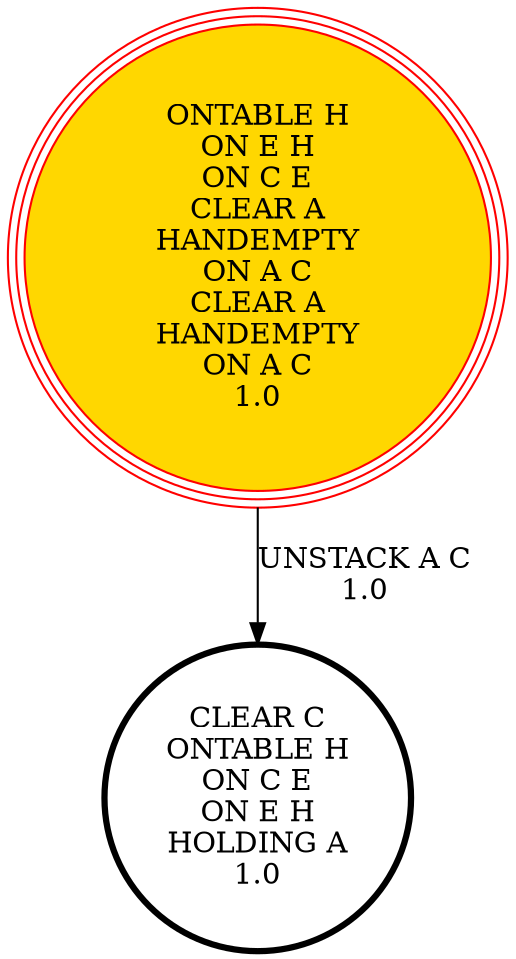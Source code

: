 digraph {
"ONTABLE H\nON E H\nON C E\nCLEAR A\nHANDEMPTY\nON A C\nCLEAR A\nHANDEMPTY\nON A C\n1.0\n" -> "CLEAR C\nONTABLE H\nON C E\nON E H\nHOLDING A\n1.0\n"[label="UNSTACK A C\n1.0\n"];
"CLEAR C\nONTABLE H\nON C E\nON E H\nHOLDING A\n1.0\n" [shape=circle, penwidth=3];
"ONTABLE H\nON E H\nON C E\nCLEAR A\nHANDEMPTY\nON A C\nCLEAR A\nHANDEMPTY\nON A C\n1.0\n" [shape=circle, style=filled color=red, fillcolor=gold, peripheries=3];
"CLEAR C\nONTABLE H\nON C E\nON E H\nHOLDING A\n1.0\n" [shape=circle, penwidth=3];
}

